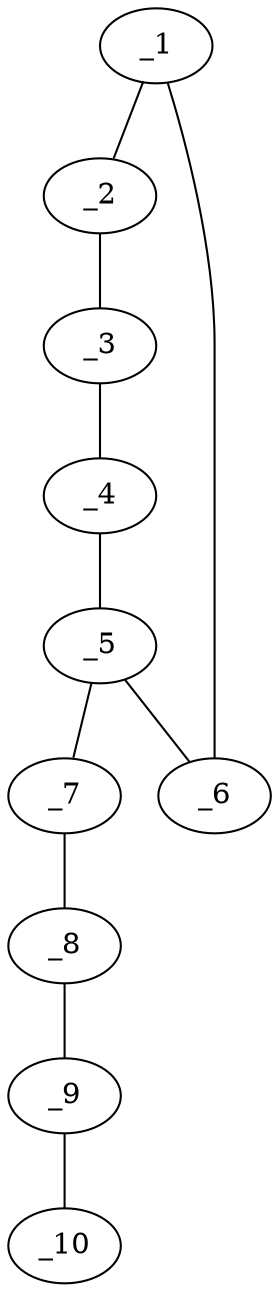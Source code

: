 graph molid677547 {
	_1	 [charge=0,
		chem=1,
		symbol="C  ",
		x=2,
		y="-2"];
	_2	 [charge=0,
		chem=1,
		symbol="C  ",
		x="2.866",
		y="-2.5"];
	_1 -- _2	 [valence=1];
	_6	 [charge=0,
		chem=1,
		symbol="C  ",
		x=2,
		y="-1"];
	_1 -- _6	 [valence=2];
	_3	 [charge=0,
		chem=1,
		symbol="C  ",
		x="3.7321",
		y="-2"];
	_2 -- _3	 [valence=2];
	_4	 [charge=0,
		chem=1,
		symbol="C  ",
		x="3.7321",
		y="-1"];
	_3 -- _4	 [valence=1];
	_5	 [charge=0,
		chem=1,
		symbol="C  ",
		x="2.866",
		y="-0.5"];
	_4 -- _5	 [valence=2];
	_5 -- _6	 [valence=1];
	_7	 [charge=0,
		chem=1,
		symbol="C  ",
		x="2.866",
		y="0.5"];
	_5 -- _7	 [valence=1];
	_8	 [charge=0,
		chem=5,
		symbol="S  ",
		x="3.7321",
		y=1];
	_7 -- _8	 [valence=1];
	_9	 [charge=0,
		chem=5,
		symbol="S  ",
		x="3.7321",
		y=2];
	_8 -- _9	 [valence=1];
	_10	 [charge=0,
		chem=1,
		symbol="C  ",
		x="4.5981",
		y="2.5"];
	_9 -- _10	 [valence=1];
}

